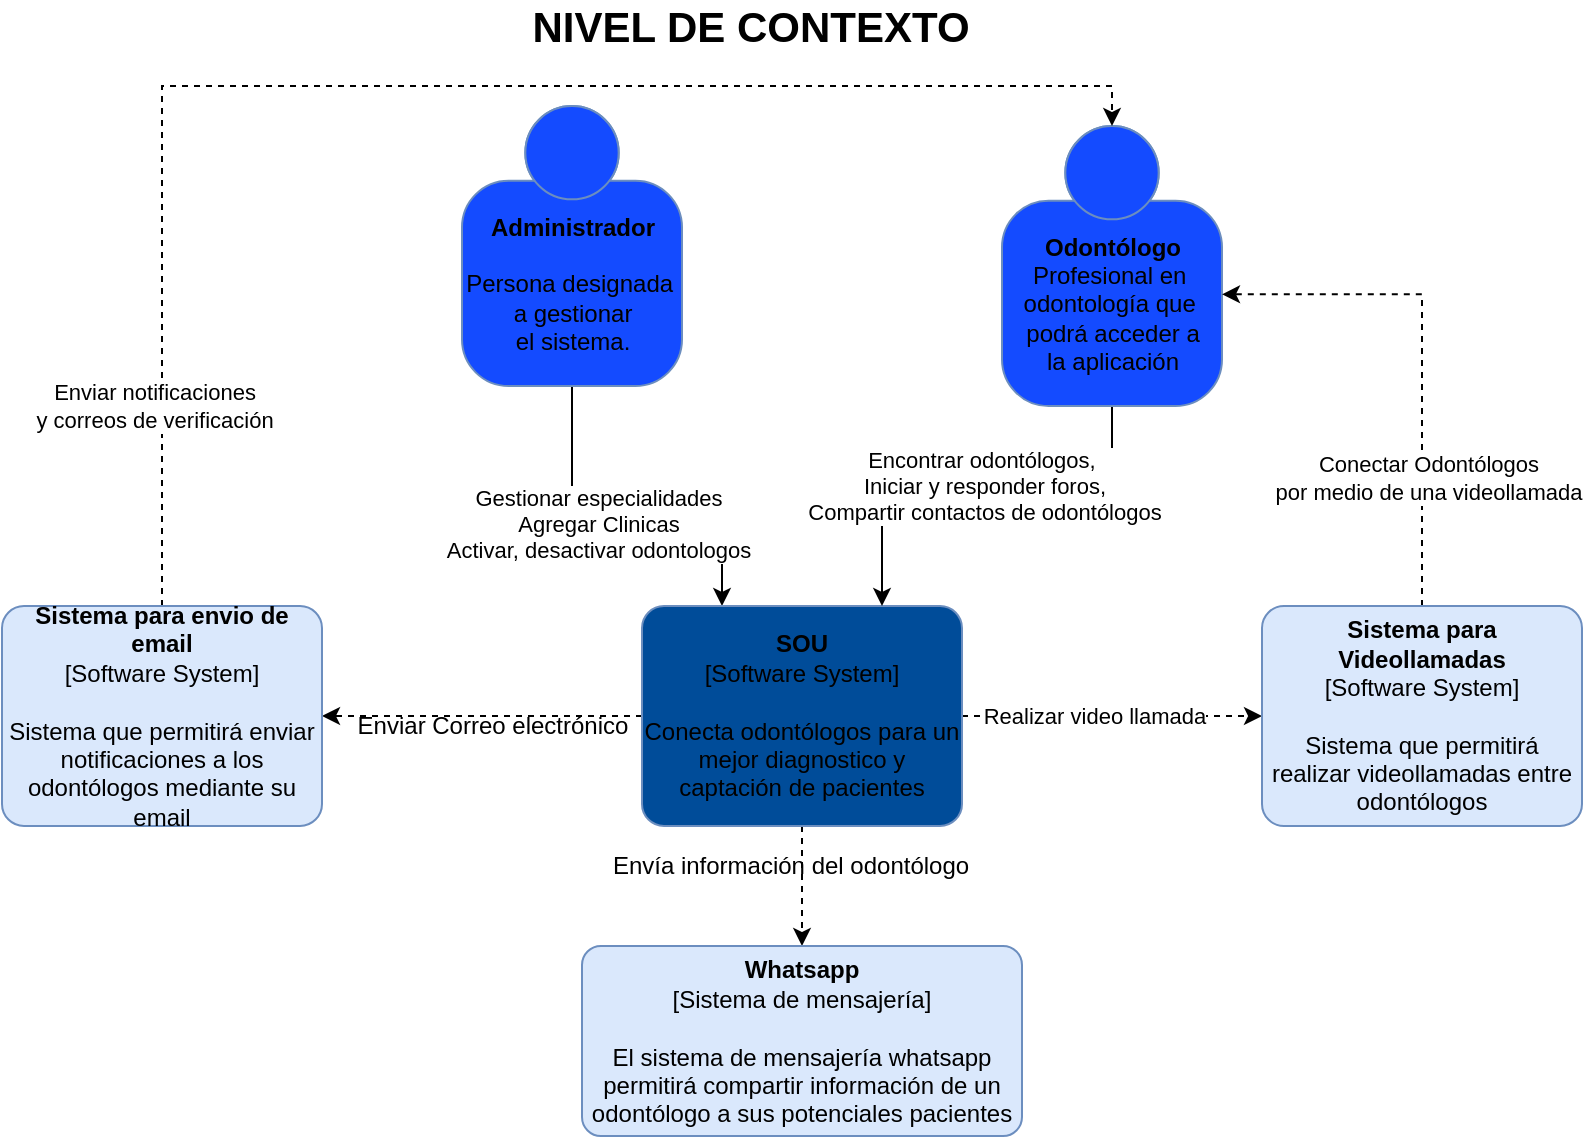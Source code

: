 <mxfile version="13.3.6" type="github" pages="2">
  <diagram id="RHunsG3qsmhAcjcYPmP-" name="Contexto">
    <mxGraphModel dx="868" dy="402" grid="1" gridSize="10" guides="1" tooltips="1" connect="1" arrows="1" fold="1" page="1" pageScale="1" pageWidth="827" pageHeight="1169" math="0" shadow="0">
      <root>
        <mxCell id="0" />
        <mxCell id="1" parent="0" />
        <mxCell id="zAKa6ue-rQI7wxkRx-mQ-5" style="edgeStyle=orthogonalEdgeStyle;rounded=0;orthogonalLoop=1;jettySize=auto;html=1;exitX=0.5;exitY=1;exitDx=0;exitDy=0;exitPerimeter=0;entryX=0.25;entryY=0;entryDx=0;entryDy=0;entryPerimeter=0;" parent="1" source="zAKa6ue-rQI7wxkRx-mQ-1" target="zAKa6ue-rQI7wxkRx-mQ-2" edge="1">
          <mxGeometry relative="1" as="geometry" />
        </mxCell>
        <mxCell id="zAKa6ue-rQI7wxkRx-mQ-11" value="Gestionar especialidades&lt;br&gt;Agregar Clinicas&lt;br&gt;Activar, desactivar odontologos" style="edgeLabel;html=1;align=center;verticalAlign=middle;resizable=0;points=[];" parent="zAKa6ue-rQI7wxkRx-mQ-5" vertex="1" connectable="0">
          <mxGeometry x="-0.45" y="18" relative="1" as="geometry">
            <mxPoint x="-5" y="18" as="offset" />
          </mxGeometry>
        </mxCell>
        <mxCell id="zAKa6ue-rQI7wxkRx-mQ-1" value="&lt;b&gt;Administrador&lt;br&gt;&lt;/b&gt;&lt;br&gt;Persona designada&amp;nbsp;&lt;br&gt;a gestionar&lt;br&gt;el sistema." style="html=1;dashed=0;whitespace=wrap;fillColor=#144BFF;strokeColor=#6C8EBF;shape=mxgraph.c4.person;align=center;points=[[0.5,0,0],[1,0.5,0],[1,0.75,0],[0.75,1,0],[0.5,1,0],[0.25,1,0],[0,0.75,0],[0,0.5,0]];" parent="1" vertex="1">
          <mxGeometry x="250" y="110" width="110.0" height="140" as="geometry" />
        </mxCell>
        <mxCell id="zAKa6ue-rQI7wxkRx-mQ-12" style="edgeStyle=orthogonalEdgeStyle;rounded=0;orthogonalLoop=1;jettySize=auto;html=1;exitX=1;exitY=0.5;exitDx=0;exitDy=0;exitPerimeter=0;dashed=1;" parent="1" source="zAKa6ue-rQI7wxkRx-mQ-2" target="zAKa6ue-rQI7wxkRx-mQ-4" edge="1">
          <mxGeometry relative="1" as="geometry" />
        </mxCell>
        <mxCell id="zAKa6ue-rQI7wxkRx-mQ-23" value="Realizar video llamada" style="edgeLabel;html=1;align=center;verticalAlign=middle;resizable=0;points=[];" parent="zAKa6ue-rQI7wxkRx-mQ-12" vertex="1" connectable="0">
          <mxGeometry x="-0.236" y="2" relative="1" as="geometry">
            <mxPoint x="8" y="2" as="offset" />
          </mxGeometry>
        </mxCell>
        <mxCell id="zAKa6ue-rQI7wxkRx-mQ-13" style="edgeStyle=orthogonalEdgeStyle;rounded=0;orthogonalLoop=1;jettySize=auto;html=1;exitX=0;exitY=0.5;exitDx=0;exitDy=0;exitPerimeter=0;entryX=1;entryY=0.5;entryDx=0;entryDy=0;entryPerimeter=0;dashed=1;" parent="1" source="zAKa6ue-rQI7wxkRx-mQ-2" target="zAKa6ue-rQI7wxkRx-mQ-7" edge="1">
          <mxGeometry relative="1" as="geometry" />
        </mxCell>
        <mxCell id="zAKa6ue-rQI7wxkRx-mQ-14" style="edgeStyle=orthogonalEdgeStyle;rounded=0;orthogonalLoop=1;jettySize=auto;html=1;exitX=0.5;exitY=1;exitDx=0;exitDy=0;exitPerimeter=0;entryX=0.5;entryY=0;entryDx=0;entryDy=0;entryPerimeter=0;dashed=1;" parent="1" source="zAKa6ue-rQI7wxkRx-mQ-2" target="zAKa6ue-rQI7wxkRx-mQ-9" edge="1">
          <mxGeometry relative="1" as="geometry" />
        </mxCell>
        <mxCell id="zAKa6ue-rQI7wxkRx-mQ-2" value="&lt;b&gt;SOU&lt;/b&gt;&lt;div&gt;[Software System]&lt;/div&gt;&lt;br&gt;&lt;div&gt;Conecta odontólogos para un mejor diagnostico y captación de pacientes&lt;/div&gt;" style="rounded=1;whiteSpace=wrap;html=1;labelBackgroundColor=none;fillColor=#004C99;fontColor=#000000;align=center;arcSize=10;strokeColor=#6c8ebf;points=[[0.25,0,0],[0.5,0,0],[0.75,0,0],[1,0.25,0],[1,0.5,0],[1,0.75,0],[0.75,1,0],[0.5,1,0],[0.25,1,0],[0,0.75,0],[0,0.5,0],[0,0.25,0]];gradientColor=none;" parent="1" vertex="1">
          <mxGeometry x="340" y="360" width="160" height="110.0" as="geometry" />
        </mxCell>
        <mxCell id="zAKa6ue-rQI7wxkRx-mQ-6" style="edgeStyle=orthogonalEdgeStyle;rounded=0;orthogonalLoop=1;jettySize=auto;html=1;exitX=0.5;exitY=1;exitDx=0;exitDy=0;exitPerimeter=0;entryX=0.75;entryY=0;entryDx=0;entryDy=0;entryPerimeter=0;" parent="1" source="zAKa6ue-rQI7wxkRx-mQ-3" target="zAKa6ue-rQI7wxkRx-mQ-2" edge="1">
          <mxGeometry relative="1" as="geometry" />
        </mxCell>
        <mxCell id="zAKa6ue-rQI7wxkRx-mQ-10" value="Encontrar odontólogos,&amp;nbsp;&lt;br&gt;Iniciar y responder foros,&lt;br&gt;Compartir contactos de odontólogos" style="edgeLabel;html=1;align=center;verticalAlign=middle;resizable=0;points=[];" parent="zAKa6ue-rQI7wxkRx-mQ-6" vertex="1" connectable="0">
          <mxGeometry x="0.181" relative="1" as="geometry">
            <mxPoint x="13" y="-10" as="offset" />
          </mxGeometry>
        </mxCell>
        <mxCell id="zAKa6ue-rQI7wxkRx-mQ-3" value="&lt;b&gt;Odontólogo&lt;/b&gt;&lt;br&gt;Profesional en&amp;nbsp;&lt;br&gt;odontología que&amp;nbsp;&lt;br&gt;podrá acceder a&lt;br&gt;la aplicación" style="html=1;dashed=0;whitespace=wrap;fillColor=#144BFF;strokeColor=#6C8EBF;shape=mxgraph.c4.person;align=center;points=[[0.5,0,0],[1,0.5,0],[1,0.75,0],[0.75,1,0],[0.5,1,0],[0.25,1,0],[0,0.75,0],[0,0.5,0]];" parent="1" vertex="1">
          <mxGeometry x="520" y="120" width="110.0" height="140" as="geometry" />
        </mxCell>
        <mxCell id="zAKa6ue-rQI7wxkRx-mQ-16" style="edgeStyle=orthogonalEdgeStyle;rounded=0;orthogonalLoop=1;jettySize=auto;html=1;exitX=0.5;exitY=0;exitDx=0;exitDy=0;exitPerimeter=0;entryX=1;entryY=0.601;entryDx=0;entryDy=0;entryPerimeter=0;dashed=1;" parent="1" source="zAKa6ue-rQI7wxkRx-mQ-4" target="zAKa6ue-rQI7wxkRx-mQ-3" edge="1">
          <mxGeometry relative="1" as="geometry" />
        </mxCell>
        <mxCell id="zAKa6ue-rQI7wxkRx-mQ-17" value="Conectar Odontólogos&lt;br&gt;por medio de una videollamada" style="edgeLabel;html=1;align=center;verticalAlign=middle;resizable=0;points=[];" parent="zAKa6ue-rQI7wxkRx-mQ-16" vertex="1" connectable="0">
          <mxGeometry x="-0.499" y="-3" relative="1" as="geometry">
            <mxPoint as="offset" />
          </mxGeometry>
        </mxCell>
        <mxCell id="zAKa6ue-rQI7wxkRx-mQ-4" value="&lt;b&gt;Sistema para Videollamadas&lt;/b&gt;&lt;br&gt;&lt;div&gt;[Software System]&lt;/div&gt;&lt;br&gt;&lt;div&gt;Sistema que permitirá realizar videollamadas entre odontólogos&lt;/div&gt;" style="rounded=1;whiteSpace=wrap;html=1;labelBackgroundColor=none;fillColor=#dae8fc;fontColor=#000000;align=center;arcSize=10;strokeColor=#6c8ebf;points=[[0.25,0,0],[0.5,0,0],[0.75,0,0],[1,0.25,0],[1,0.5,0],[1,0.75,0],[0.75,1,0],[0.5,1,0],[0.25,1,0],[0,0.75,0],[0,0.5,0],[0,0.25,0]];" parent="1" vertex="1">
          <mxGeometry x="650" y="360" width="160" height="110.0" as="geometry" />
        </mxCell>
        <mxCell id="zAKa6ue-rQI7wxkRx-mQ-15" style="edgeStyle=orthogonalEdgeStyle;rounded=0;orthogonalLoop=1;jettySize=auto;html=1;exitX=0.5;exitY=0;exitDx=0;exitDy=0;exitPerimeter=0;entryX=0.5;entryY=0;entryDx=0;entryDy=0;entryPerimeter=0;dashed=1;" parent="1" source="zAKa6ue-rQI7wxkRx-mQ-7" target="zAKa6ue-rQI7wxkRx-mQ-3" edge="1">
          <mxGeometry relative="1" as="geometry" />
        </mxCell>
        <mxCell id="zAKa6ue-rQI7wxkRx-mQ-21" value="Enviar notificaciones &lt;br&gt;y correos de verificación" style="edgeLabel;html=1;align=center;verticalAlign=middle;resizable=0;points=[];" parent="zAKa6ue-rQI7wxkRx-mQ-15" vertex="1" connectable="0">
          <mxGeometry x="-0.735" y="4" relative="1" as="geometry">
            <mxPoint as="offset" />
          </mxGeometry>
        </mxCell>
        <mxCell id="zAKa6ue-rQI7wxkRx-mQ-7" value="&lt;b&gt;Sistema para envio de email&lt;/b&gt;&lt;br&gt;&lt;div&gt;[Software System]&lt;/div&gt;&lt;br&gt;&lt;div&gt;Sistema que permitirá enviar notificaciones a los odontólogos mediante su email&lt;/div&gt;" style="rounded=1;whiteSpace=wrap;html=1;labelBackgroundColor=none;fillColor=#dae8fc;fontColor=#000000;align=center;arcSize=10;strokeColor=#6c8ebf;points=[[0.25,0,0],[0.5,0,0],[0.75,0,0],[1,0.25,0],[1,0.5,0],[1,0.75,0],[0.75,1,0],[0.5,1,0],[0.25,1,0],[0,0.75,0],[0,0.5,0],[0,0.25,0]];" parent="1" vertex="1">
          <mxGeometry x="20" y="360" width="160" height="110.0" as="geometry" />
        </mxCell>
        <mxCell id="zAKa6ue-rQI7wxkRx-mQ-9" value="&lt;b&gt;Whatsapp&lt;/b&gt;&lt;div&gt;[Sistema de mensajería]&lt;/div&gt;&lt;br&gt;&lt;div&gt;El sistema de mensajería&amp;nbsp;whatsapp permitirá compartir información de un odontólogo a sus potenciales pacientes&lt;/div&gt;" style="rounded=1;whiteSpace=wrap;html=1;labelBackgroundColor=none;fillColor=#dae8fc;fontColor=#000000;align=center;arcSize=10;strokeColor=#6c8ebf;points=[[0.25,0,0],[0.5,0,0],[0.75,0,0],[1,0.25,0],[1,0.5,0],[1,0.75,0],[0.75,1,0],[0.5,1,0],[0.25,1,0],[0,0.75,0],[0,0.5,0],[0,0.25,0]];" parent="1" vertex="1">
          <mxGeometry x="310" y="530" width="220" height="95" as="geometry" />
        </mxCell>
        <mxCell id="zAKa6ue-rQI7wxkRx-mQ-19" value="Enviar Correo electrónico" style="text;html=1;align=center;verticalAlign=middle;resizable=0;points=[];autosize=1;dashed=1;" parent="1" vertex="1">
          <mxGeometry x="190" y="410" width="150" height="20" as="geometry" />
        </mxCell>
        <mxCell id="zAKa6ue-rQI7wxkRx-mQ-22" value="Envía información del odontólogo" style="text;html=1;align=center;verticalAlign=middle;resizable=0;points=[];autosize=1;" parent="1" vertex="1">
          <mxGeometry x="319" y="480" width="190" height="20" as="geometry" />
        </mxCell>
        <mxCell id="zAKa6ue-rQI7wxkRx-mQ-25" value="&lt;b&gt;&lt;font style=&quot;font-size: 21px&quot;&gt;NIVEL DE CONTEXTO&lt;/font&gt;&lt;/b&gt;" style="text;html=1;align=center;verticalAlign=middle;resizable=0;points=[];autosize=1;" parent="1" vertex="1">
          <mxGeometry x="279" y="60" width="230" height="20" as="geometry" />
        </mxCell>
      </root>
    </mxGraphModel>
  </diagram>
  <diagram id="WAXCseaxVxcxnVZBo0nq" name="Contenedores">
    <mxGraphModel dx="1550" dy="335" grid="1" gridSize="10" guides="1" tooltips="1" connect="1" arrows="1" fold="1" page="1" pageScale="1" pageWidth="827" pageHeight="1169" math="0" shadow="0">
      <root>
        <mxCell id="BjQ3fJPTdxLmF2dBT5aO-0" />
        <mxCell id="BjQ3fJPTdxLmF2dBT5aO-1" parent="BjQ3fJPTdxLmF2dBT5aO-0" />
        <mxCell id="hATNDiIyrap7NESMgR2x-0" style="edgeStyle=orthogonalEdgeStyle;rounded=0;orthogonalLoop=1;jettySize=auto;html=1;exitX=0.5;exitY=1;exitDx=0;exitDy=0;exitPerimeter=0;entryX=0.5;entryY=0;entryDx=0;entryDy=0;entryPerimeter=0;" edge="1" parent="BjQ3fJPTdxLmF2dBT5aO-1" source="hATNDiIyrap7NESMgR2x-2" target="hATNDiIyrap7NESMgR2x-27">
          <mxGeometry relative="1" as="geometry">
            <mxPoint x="390" y="410" as="targetPoint" />
          </mxGeometry>
        </mxCell>
        <mxCell id="hATNDiIyrap7NESMgR2x-1" value="Gestionar especialidades&lt;br&gt;&lt;br&gt;Activar, desactivar odontologos" style="edgeLabel;html=1;align=center;verticalAlign=middle;resizable=0;points=[];" vertex="1" connectable="0" parent="hATNDiIyrap7NESMgR2x-0">
          <mxGeometry x="-0.45" y="18" relative="1" as="geometry">
            <mxPoint x="-5" y="18" as="offset" />
          </mxGeometry>
        </mxCell>
        <mxCell id="hATNDiIyrap7NESMgR2x-2" value="&lt;b&gt;Administrador&lt;br&gt;&lt;/b&gt;&lt;br&gt;Persona designada&amp;nbsp;&lt;br&gt;a gestionar&lt;br&gt;el sistema." style="html=1;dashed=0;whitespace=wrap;fillColor=#144BFF;strokeColor=#6C8EBF;shape=mxgraph.c4.person;align=center;points=[[0.5,0,0],[1,0.5,0],[1,0.75,0],[0.75,1,0],[0.5,1,0],[0.25,1,0],[0,0.75,0],[0,0.5,0]];" vertex="1" parent="BjQ3fJPTdxLmF2dBT5aO-1">
          <mxGeometry x="260" y="160" width="110.0" height="140" as="geometry" />
        </mxCell>
        <mxCell id="hATNDiIyrap7NESMgR2x-3" style="edgeStyle=orthogonalEdgeStyle;rounded=0;orthogonalLoop=1;jettySize=auto;html=1;dashed=1;exitX=1;exitY=0.5;exitDx=0;exitDy=0;exitPerimeter=0;" edge="1" parent="BjQ3fJPTdxLmF2dBT5aO-1" source="hATNDiIyrap7NESMgR2x-26" target="hATNDiIyrap7NESMgR2x-13">
          <mxGeometry relative="1" as="geometry">
            <mxPoint x="640" y="465" as="sourcePoint" />
          </mxGeometry>
        </mxCell>
        <mxCell id="hATNDiIyrap7NESMgR2x-4" value="Realizar video llamada" style="edgeLabel;html=1;align=center;verticalAlign=middle;resizable=0;points=[];" vertex="1" connectable="0" parent="hATNDiIyrap7NESMgR2x-3">
          <mxGeometry x="-0.236" y="2" relative="1" as="geometry">
            <mxPoint x="3.33" y="17" as="offset" />
          </mxGeometry>
        </mxCell>
        <mxCell id="hATNDiIyrap7NESMgR2x-5" style="edgeStyle=orthogonalEdgeStyle;rounded=0;orthogonalLoop=1;jettySize=auto;html=1;entryX=1;entryY=0.5;entryDx=0;entryDy=0;entryPerimeter=0;dashed=1;exitX=0.13;exitY=-0.008;exitDx=0;exitDy=0;exitPerimeter=0;" edge="1" parent="BjQ3fJPTdxLmF2dBT5aO-1" source="hATNDiIyrap7NESMgR2x-28" target="hATNDiIyrap7NESMgR2x-16">
          <mxGeometry relative="1" as="geometry">
            <mxPoint x="240" y="465" as="sourcePoint" />
            <Array as="points">
              <mxPoint x="391" y="560" />
              <mxPoint x="70" y="560" />
            </Array>
          </mxGeometry>
        </mxCell>
        <mxCell id="hATNDiIyrap7NESMgR2x-6" style="edgeStyle=orthogonalEdgeStyle;rounded=0;orthogonalLoop=1;jettySize=auto;html=1;entryX=0.5;entryY=0;entryDx=0;entryDy=0;entryPerimeter=0;dashed=1;exitX=0.75;exitY=1;exitDx=0;exitDy=0;exitPerimeter=0;" edge="1" parent="BjQ3fJPTdxLmF2dBT5aO-1" source="hATNDiIyrap7NESMgR2x-26" target="hATNDiIyrap7NESMgR2x-17">
          <mxGeometry relative="1" as="geometry">
            <mxPoint x="444" y="750" as="sourcePoint" />
          </mxGeometry>
        </mxCell>
        <mxCell id="hATNDiIyrap7NESMgR2x-8" style="edgeStyle=orthogonalEdgeStyle;rounded=0;orthogonalLoop=1;jettySize=auto;html=1;exitX=0.5;exitY=1;exitDx=0;exitDy=0;exitPerimeter=0;entryX=0.5;entryY=0;entryDx=0;entryDy=0;entryPerimeter=0;" edge="1" parent="BjQ3fJPTdxLmF2dBT5aO-1" source="hATNDiIyrap7NESMgR2x-10" target="hATNDiIyrap7NESMgR2x-26">
          <mxGeometry relative="1" as="geometry">
            <mxPoint x="470" y="410" as="targetPoint" />
          </mxGeometry>
        </mxCell>
        <mxCell id="hATNDiIyrap7NESMgR2x-9" value="Encontrar odontólogos,&amp;nbsp;&lt;br&gt;Iniciar y responder foros,&lt;br&gt;Compartir contactos de odontólogos" style="edgeLabel;html=1;align=center;verticalAlign=middle;resizable=0;points=[];" vertex="1" connectable="0" parent="hATNDiIyrap7NESMgR2x-8">
          <mxGeometry x="0.181" relative="1" as="geometry">
            <mxPoint x="13" y="-10" as="offset" />
          </mxGeometry>
        </mxCell>
        <mxCell id="hATNDiIyrap7NESMgR2x-10" value="&lt;b&gt;Odontólogo&lt;/b&gt;&lt;br&gt;Profesional en&amp;nbsp;&lt;br&gt;odontología que&amp;nbsp;&lt;br&gt;podrá acceder a&lt;br&gt;la aplicación" style="html=1;dashed=0;whitespace=wrap;fillColor=#144BFF;strokeColor=#6C8EBF;shape=mxgraph.c4.person;align=center;points=[[0.5,0,0],[1,0.5,0],[1,0.75,0],[0.75,1,0],[0.5,1,0],[0.25,1,0],[0,0.75,0],[0,0.5,0]];" vertex="1" parent="BjQ3fJPTdxLmF2dBT5aO-1">
          <mxGeometry x="530" y="170" width="110.0" height="140" as="geometry" />
        </mxCell>
        <mxCell id="hATNDiIyrap7NESMgR2x-11" style="edgeStyle=orthogonalEdgeStyle;rounded=0;orthogonalLoop=1;jettySize=auto;html=1;exitX=0.5;exitY=0;exitDx=0;exitDy=0;exitPerimeter=0;entryX=1;entryY=0.601;entryDx=0;entryDy=0;entryPerimeter=0;dashed=1;" edge="1" parent="BjQ3fJPTdxLmF2dBT5aO-1" source="hATNDiIyrap7NESMgR2x-13" target="hATNDiIyrap7NESMgR2x-10">
          <mxGeometry relative="1" as="geometry" />
        </mxCell>
        <mxCell id="hATNDiIyrap7NESMgR2x-12" value="Conectar Odontólogos&lt;br&gt;por medio de una videollamada" style="edgeLabel;html=1;align=center;verticalAlign=middle;resizable=0;points=[];" vertex="1" connectable="0" parent="hATNDiIyrap7NESMgR2x-11">
          <mxGeometry x="-0.499" y="-3" relative="1" as="geometry">
            <mxPoint as="offset" />
          </mxGeometry>
        </mxCell>
        <mxCell id="hATNDiIyrap7NESMgR2x-13" value="&lt;b&gt;Sistema para Videollamadas&lt;/b&gt;&lt;br&gt;&lt;div&gt;[Software System]&lt;/div&gt;&lt;br&gt;&lt;div&gt;Sistema que permitirá realizar videollamadas entre odontólogos&lt;/div&gt;" style="rounded=1;whiteSpace=wrap;html=1;labelBackgroundColor=none;fillColor=#dae8fc;fontColor=#000000;align=center;arcSize=10;strokeColor=#6c8ebf;points=[[0.25,0,0],[0.5,0,0],[0.75,0,0],[1,0.25,0],[1,0.5,0],[1,0.75,0],[0.75,1,0],[0.5,1,0],[0.25,1,0],[0,0.75,0],[0,0.5,0],[0,0.25,0]];" vertex="1" parent="BjQ3fJPTdxLmF2dBT5aO-1">
          <mxGeometry x="790" y="410" width="160" height="110.0" as="geometry" />
        </mxCell>
        <mxCell id="hATNDiIyrap7NESMgR2x-14" style="edgeStyle=orthogonalEdgeStyle;rounded=0;orthogonalLoop=1;jettySize=auto;html=1;exitX=0.5;exitY=0;exitDx=0;exitDy=0;exitPerimeter=0;entryX=0.5;entryY=0;entryDx=0;entryDy=0;entryPerimeter=0;dashed=1;" edge="1" parent="BjQ3fJPTdxLmF2dBT5aO-1" source="hATNDiIyrap7NESMgR2x-16" target="hATNDiIyrap7NESMgR2x-10">
          <mxGeometry relative="1" as="geometry" />
        </mxCell>
        <mxCell id="hATNDiIyrap7NESMgR2x-15" value="Enviar notificaciones &lt;br&gt;y correos de verificación" style="edgeLabel;html=1;align=center;verticalAlign=middle;resizable=0;points=[];" vertex="1" connectable="0" parent="hATNDiIyrap7NESMgR2x-14">
          <mxGeometry x="-0.735" y="4" relative="1" as="geometry">
            <mxPoint as="offset" />
          </mxGeometry>
        </mxCell>
        <mxCell id="hATNDiIyrap7NESMgR2x-16" value="&lt;b&gt;Sistema para envio de email&lt;/b&gt;&lt;br&gt;&lt;div&gt;[Software System]&lt;/div&gt;&lt;br&gt;&lt;div&gt;Sistema que permitirá enviar notificaciones a los odontólogos mediante su email&lt;/div&gt;" style="rounded=1;whiteSpace=wrap;html=1;labelBackgroundColor=none;fillColor=#dae8fc;fontColor=#000000;align=center;arcSize=10;strokeColor=#6c8ebf;points=[[0.25,0,0],[0.5,0,0],[0.75,0,0],[1,0.25,0],[1,0.5,0],[1,0.75,0],[0.75,1,0],[0.5,1,0],[0.25,1,0],[0,0.75,0],[0,0.5,0],[0,0.25,0]];" vertex="1" parent="BjQ3fJPTdxLmF2dBT5aO-1">
          <mxGeometry x="-90" y="410" width="160" height="110.0" as="geometry" />
        </mxCell>
        <mxCell id="hATNDiIyrap7NESMgR2x-17" value="&lt;b&gt;Whatsapp&lt;/b&gt;&lt;div&gt;[Sistema de mensajería]&lt;/div&gt;&lt;br&gt;&lt;div&gt;El sistema de mensajería&amp;nbsp;whatsapp permitirá compartir información de un odontólogo a sus potenciales pacientes&lt;/div&gt;" style="rounded=1;whiteSpace=wrap;html=1;labelBackgroundColor=none;fillColor=#dae8fc;fontColor=#000000;align=center;arcSize=10;strokeColor=#6c8ebf;points=[[0.25,0,0],[0.5,0,0],[0.75,0,0],[1,0.25,0],[1,0.5,0],[1,0.75,0],[0.75,1,0],[0.5,1,0],[0.25,1,0],[0,0.75,0],[0,0.5,0],[0,0.25,0]];" vertex="1" parent="BjQ3fJPTdxLmF2dBT5aO-1">
          <mxGeometry x="510" y="830" width="220" height="95" as="geometry" />
        </mxCell>
        <mxCell id="hATNDiIyrap7NESMgR2x-18" value="Enviar Correo electrónico" style="text;html=1;align=center;verticalAlign=middle;resizable=0;points=[];autosize=1;dashed=1;" vertex="1" parent="BjQ3fJPTdxLmF2dBT5aO-1">
          <mxGeometry x="10" y="530" width="150" height="20" as="geometry" />
        </mxCell>
        <mxCell id="hATNDiIyrap7NESMgR2x-19" value="Envía información del odontólogo" style="text;html=1;align=center;verticalAlign=middle;resizable=0;points=[];autosize=1;" vertex="1" parent="BjQ3fJPTdxLmF2dBT5aO-1">
          <mxGeometry x="525" y="780" width="190" height="20" as="geometry" />
        </mxCell>
        <mxCell id="hATNDiIyrap7NESMgR2x-20" value="&lt;b&gt;&lt;font style=&quot;font-size: 21px&quot;&gt;NIVEL DE CONTENEDORES&lt;/font&gt;&lt;/b&gt;" style="text;html=1;align=center;verticalAlign=middle;resizable=0;points=[];autosize=1;" vertex="1" parent="BjQ3fJPTdxLmF2dBT5aO-1">
          <mxGeometry x="254" y="30" width="300" height="20" as="geometry" />
        </mxCell>
        <mxCell id="hATNDiIyrap7NESMgR2x-25" value="" style="rounded=1;arcSize=10;dashed=1;strokeColor=#000000;fillColor=none;gradientColor=none;dashPattern=8 3 1 3;strokeWidth=2;" vertex="1" parent="BjQ3fJPTdxLmF2dBT5aO-1">
          <mxGeometry x="130" y="400" width="560" height="350" as="geometry" />
        </mxCell>
        <mxCell id="hATNDiIyrap7NESMgR2x-32" style="edgeStyle=orthogonalEdgeStyle;rounded=0;orthogonalLoop=1;jettySize=auto;html=1;exitX=0.25;exitY=1;exitDx=0;exitDy=0;exitPerimeter=0;entryX=1;entryY=0.5;entryDx=0;entryDy=0;entryPerimeter=0;" edge="1" parent="BjQ3fJPTdxLmF2dBT5aO-1" source="hATNDiIyrap7NESMgR2x-26" target="hATNDiIyrap7NESMgR2x-28">
          <mxGeometry relative="1" as="geometry" />
        </mxCell>
        <mxCell id="hATNDiIyrap7NESMgR2x-33" value="Https" style="edgeLabel;html=1;align=center;verticalAlign=middle;resizable=0;points=[];" vertex="1" connectable="0" parent="hATNDiIyrap7NESMgR2x-32">
          <mxGeometry x="-0.293" relative="1" as="geometry">
            <mxPoint as="offset" />
          </mxGeometry>
        </mxCell>
        <mxCell id="hATNDiIyrap7NESMgR2x-26" value="&lt;span&gt;&lt;b&gt;Aplicación móvil&lt;/b&gt;&lt;/span&gt;&lt;br&gt;&lt;div&gt;[Container:&amp;nbsp;&lt;span&gt;Flutter&lt;/span&gt;&lt;span&gt;]&lt;/span&gt;&lt;/div&gt;&lt;br&gt;Permite a los odontologos: realizar videollamadas, crear y responder foros, enviar contactos" style="rounded=1;whiteSpace=wrap;html=1;labelBackgroundColor=none;fillColor=#dae8fc;fontColor=#000000;align=center;arcSize=10;strokeColor=#6c8ebf;points=[[0.25,0,0],[0.5,0,0],[0.75,0,0],[1,0.25,0],[1,0.5,0],[1,0.75,0],[0.75,1,0],[0.5,1,0],[0.25,1,0],[0,0.75,0],[0,0.5,0],[0,0.25,0]];" vertex="1" parent="BjQ3fJPTdxLmF2dBT5aO-1">
          <mxGeometry x="470" y="460" width="160" height="110.0" as="geometry" />
        </mxCell>
        <mxCell id="hATNDiIyrap7NESMgR2x-38" style="edgeStyle=orthogonalEdgeStyle;rounded=0;orthogonalLoop=1;jettySize=auto;html=1;exitX=1;exitY=0.75;exitDx=0;exitDy=0;exitPerimeter=0;" edge="1" parent="BjQ3fJPTdxLmF2dBT5aO-1" source="hATNDiIyrap7NESMgR2x-27" target="hATNDiIyrap7NESMgR2x-28">
          <mxGeometry relative="1" as="geometry" />
        </mxCell>
        <mxCell id="hATNDiIyrap7NESMgR2x-27" value="&lt;span&gt;&lt;b&gt;Aplicación web&lt;/b&gt;&lt;/span&gt;&lt;br&gt;&lt;div&gt;[Container:&amp;nbsp;&lt;span&gt;Laravel&lt;/span&gt;&lt;span&gt;]&lt;/span&gt;&lt;/div&gt;&lt;br&gt;Permite al administrador, gestionar especialidades, activar, desactivar odontologos" style="rounded=1;whiteSpace=wrap;html=1;labelBackgroundColor=none;fillColor=#dae8fc;fontColor=#000000;align=center;arcSize=10;strokeColor=#6c8ebf;points=[[0.25,0,0],[0.5,0,0],[0.75,0,0],[1,0.25,0],[1,0.5,0],[1,0.75,0],[0.75,1,0],[0.5,1,0],[0.25,1,0],[0,0.75,0],[0,0.5,0],[0,0.25,0]];" vertex="1" parent="BjQ3fJPTdxLmF2dBT5aO-1">
          <mxGeometry x="270" y="440" width="160" height="110.0" as="geometry" />
        </mxCell>
        <mxCell id="hATNDiIyrap7NESMgR2x-35" style="edgeStyle=orthogonalEdgeStyle;rounded=0;orthogonalLoop=1;jettySize=auto;html=1;exitX=0;exitY=0.5;exitDx=0;exitDy=0;exitPerimeter=0;entryX=1;entryY=0.5;entryDx=0;entryDy=0;entryPerimeter=0;" edge="1" parent="BjQ3fJPTdxLmF2dBT5aO-1" source="hATNDiIyrap7NESMgR2x-28" target="hATNDiIyrap7NESMgR2x-34">
          <mxGeometry relative="1" as="geometry" />
        </mxCell>
        <mxCell id="hATNDiIyrap7NESMgR2x-36" value="lee y&lt;br&gt;escribe&amp;nbsp;&lt;br&gt;registros" style="edgeLabel;html=1;align=center;verticalAlign=middle;resizable=0;points=[];" vertex="1" connectable="0" parent="hATNDiIyrap7NESMgR2x-35">
          <mxGeometry x="0.352" y="-1" relative="1" as="geometry">
            <mxPoint as="offset" />
          </mxGeometry>
        </mxCell>
        <mxCell id="hATNDiIyrap7NESMgR2x-28" value="&lt;span&gt;&lt;b&gt;Backend&lt;/b&gt;&lt;/span&gt;&lt;br&gt;&lt;div&gt;[Container:&amp;nbsp;&lt;span&gt;Laravel&lt;/span&gt;&lt;span&gt;]&lt;/span&gt;&lt;/div&gt;&lt;br&gt;Provee servicios a la aplicación" style="rounded=1;whiteSpace=wrap;html=1;labelBackgroundColor=none;fillColor=#dae8fc;fontColor=#000000;align=center;arcSize=10;strokeColor=#6c8ebf;points=[[0.25,0,0],[0.5,0,0],[0.75,0,0],[1,0.25,0],[1,0.5,0],[1,0.75,0],[0.75,1,0],[0.5,1,0],[0.25,1,0],[0,0.75,0],[0,0.5,0],[0,0.25,0]];" vertex="1" parent="BjQ3fJPTdxLmF2dBT5aO-1">
          <mxGeometry x="370" y="600" width="160" height="110.0" as="geometry" />
        </mxCell>
        <mxCell id="hATNDiIyrap7NESMgR2x-34" value="&lt;span&gt;Database&lt;/span&gt;&lt;div&gt;[Container:&amp;nbsp;technology]&lt;/div&gt;&lt;br&gt;&lt;div&gt;Description&lt;/div&gt;" style="shape=cylinder;whiteSpace=wrap;html=1;boundedLbl=1;rounded=0;labelBackgroundColor=none;fillColor=#dae8fc;fontSize=12;fontColor=#000000;align=center;strokeColor=#6c8ebf;points=[[0.5,0,0],[1,0.25,0],[1,0.5,0],[1,0.75,0],[0.5,1,0],[0,0.75,0],[0,0.5,0],[0,0.25,0]];" vertex="1" parent="BjQ3fJPTdxLmF2dBT5aO-1">
          <mxGeometry x="150" y="610" width="140" height="110" as="geometry" />
        </mxCell>
      </root>
    </mxGraphModel>
  </diagram>
</mxfile>
